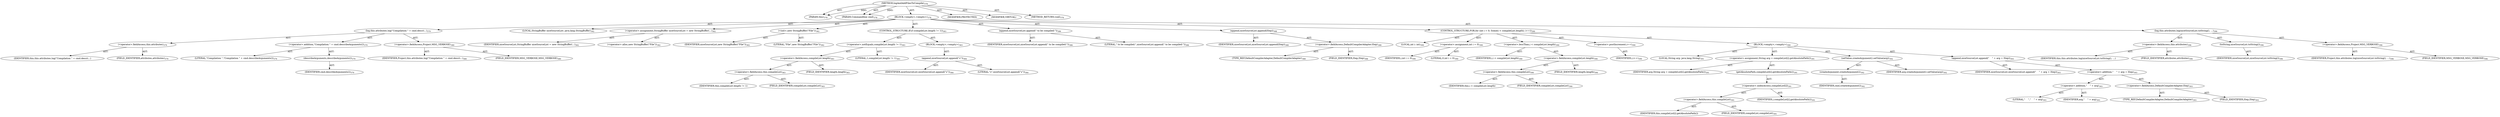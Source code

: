 digraph "logAndAddFilesToCompile" {  
"111669149706" [label = <(METHOD,logAndAddFilesToCompile)<SUB>378</SUB>> ]
"115964117011" [label = <(PARAM,this)<SUB>378</SUB>> ]
"115964117012" [label = <(PARAM,Commandline cmd)<SUB>378</SUB>> ]
"25769803826" [label = <(BLOCK,&lt;empty&gt;,&lt;empty&gt;)<SUB>378</SUB>> ]
"30064771338" [label = <(log,this.attributes.log(&quot;Compilation &quot; + cmd.descri...)<SUB>379</SUB>> ]
"30064771339" [label = <(&lt;operator&gt;.fieldAccess,this.attributes)<SUB>379</SUB>> ]
"68719476928" [label = <(IDENTIFIER,this,this.attributes.log(&quot;Compilation &quot; + cmd.descri...)> ]
"55834574919" [label = <(FIELD_IDENTIFIER,attributes,attributes)<SUB>379</SUB>> ]
"30064771340" [label = <(&lt;operator&gt;.addition,&quot;Compilation &quot; + cmd.describeArguments())<SUB>379</SUB>> ]
"90194313268" [label = <(LITERAL,&quot;Compilation &quot;,&quot;Compilation &quot; + cmd.describeArguments())<SUB>379</SUB>> ]
"30064771341" [label = <(describeArguments,describeArguments())<SUB>379</SUB>> ]
"68719476929" [label = <(IDENTIFIER,cmd,describeArguments())<SUB>379</SUB>> ]
"30064771342" [label = <(&lt;operator&gt;.fieldAccess,Project.MSG_VERBOSE)<SUB>380</SUB>> ]
"68719476930" [label = <(IDENTIFIER,Project,this.attributes.log(&quot;Compilation &quot; + cmd.descri...)<SUB>380</SUB>> ]
"55834574920" [label = <(FIELD_IDENTIFIER,MSG_VERBOSE,MSG_VERBOSE)<SUB>380</SUB>> ]
"94489280521" [label = <(LOCAL,StringBuffer niceSourceList: java.lang.StringBuffer)<SUB>382</SUB>> ]
"30064771343" [label = <(&lt;operator&gt;.assignment,StringBuffer niceSourceList = new StringBuffer(...)<SUB>382</SUB>> ]
"68719476931" [label = <(IDENTIFIER,niceSourceList,StringBuffer niceSourceList = new StringBuffer(...)<SUB>382</SUB>> ]
"30064771344" [label = <(&lt;operator&gt;.alloc,new StringBuffer(&quot;File&quot;))<SUB>382</SUB>> ]
"30064771345" [label = <(&lt;init&gt;,new StringBuffer(&quot;File&quot;))<SUB>382</SUB>> ]
"68719476932" [label = <(IDENTIFIER,niceSourceList,new StringBuffer(&quot;File&quot;))<SUB>382</SUB>> ]
"90194313269" [label = <(LITERAL,&quot;File&quot;,new StringBuffer(&quot;File&quot;))<SUB>382</SUB>> ]
"47244640296" [label = <(CONTROL_STRUCTURE,IF,if (compileList.length != 1))<SUB>383</SUB>> ]
"30064771346" [label = <(&lt;operator&gt;.notEquals,compileList.length != 1)<SUB>383</SUB>> ]
"30064771347" [label = <(&lt;operator&gt;.fieldAccess,compileList.length)<SUB>383</SUB>> ]
"30064771348" [label = <(&lt;operator&gt;.fieldAccess,this.compileList)<SUB>383</SUB>> ]
"68719476933" [label = <(IDENTIFIER,this,compileList.length != 1)> ]
"55834574921" [label = <(FIELD_IDENTIFIER,compileList,compileList)<SUB>383</SUB>> ]
"55834574922" [label = <(FIELD_IDENTIFIER,length,length)<SUB>383</SUB>> ]
"90194313270" [label = <(LITERAL,1,compileList.length != 1)<SUB>383</SUB>> ]
"25769803827" [label = <(BLOCK,&lt;empty&gt;,&lt;empty&gt;)<SUB>383</SUB>> ]
"30064771349" [label = <(append,niceSourceList.append(&quot;s&quot;))<SUB>384</SUB>> ]
"68719476934" [label = <(IDENTIFIER,niceSourceList,niceSourceList.append(&quot;s&quot;))<SUB>384</SUB>> ]
"90194313271" [label = <(LITERAL,&quot;s&quot;,niceSourceList.append(&quot;s&quot;))<SUB>384</SUB>> ]
"30064771350" [label = <(append,niceSourceList.append(&quot; to be compiled:&quot;))<SUB>386</SUB>> ]
"68719476935" [label = <(IDENTIFIER,niceSourceList,niceSourceList.append(&quot; to be compiled:&quot;))<SUB>386</SUB>> ]
"90194313272" [label = <(LITERAL,&quot; to be compiled:&quot;,niceSourceList.append(&quot; to be compiled:&quot;))<SUB>386</SUB>> ]
"30064771351" [label = <(append,niceSourceList.append(lSep))<SUB>388</SUB>> ]
"68719476936" [label = <(IDENTIFIER,niceSourceList,niceSourceList.append(lSep))<SUB>388</SUB>> ]
"30064771352" [label = <(&lt;operator&gt;.fieldAccess,DefaultCompilerAdapter.lSep)<SUB>388</SUB>> ]
"180388626432" [label = <(TYPE_REF,DefaultCompilerAdapter,DefaultCompilerAdapter)<SUB>388</SUB>> ]
"55834574923" [label = <(FIELD_IDENTIFIER,lSep,lSep)<SUB>388</SUB>> ]
"47244640297" [label = <(CONTROL_STRUCTURE,FOR,for (int i = 0; Some(i &lt; compileList.length); i++))<SUB>390</SUB>> ]
"94489280522" [label = <(LOCAL,int i: int)<SUB>390</SUB>> ]
"30064771353" [label = <(&lt;operator&gt;.assignment,int i = 0)<SUB>390</SUB>> ]
"68719476937" [label = <(IDENTIFIER,i,int i = 0)<SUB>390</SUB>> ]
"90194313273" [label = <(LITERAL,0,int i = 0)<SUB>390</SUB>> ]
"30064771354" [label = <(&lt;operator&gt;.lessThan,i &lt; compileList.length)<SUB>390</SUB>> ]
"68719476938" [label = <(IDENTIFIER,i,i &lt; compileList.length)<SUB>390</SUB>> ]
"30064771355" [label = <(&lt;operator&gt;.fieldAccess,compileList.length)<SUB>390</SUB>> ]
"30064771356" [label = <(&lt;operator&gt;.fieldAccess,this.compileList)<SUB>390</SUB>> ]
"68719476939" [label = <(IDENTIFIER,this,i &lt; compileList.length)> ]
"55834574924" [label = <(FIELD_IDENTIFIER,compileList,compileList)<SUB>390</SUB>> ]
"55834574925" [label = <(FIELD_IDENTIFIER,length,length)<SUB>390</SUB>> ]
"30064771357" [label = <(&lt;operator&gt;.postIncrement,i++)<SUB>390</SUB>> ]
"68719476940" [label = <(IDENTIFIER,i,i++)<SUB>390</SUB>> ]
"25769803828" [label = <(BLOCK,&lt;empty&gt;,&lt;empty&gt;)<SUB>390</SUB>> ]
"94489280523" [label = <(LOCAL,String arg: java.lang.String)<SUB>391</SUB>> ]
"30064771358" [label = <(&lt;operator&gt;.assignment,String arg = compileList[i].getAbsolutePath())<SUB>391</SUB>> ]
"68719476941" [label = <(IDENTIFIER,arg,String arg = compileList[i].getAbsolutePath())<SUB>391</SUB>> ]
"30064771359" [label = <(getAbsolutePath,compileList[i].getAbsolutePath())<SUB>391</SUB>> ]
"30064771360" [label = <(&lt;operator&gt;.indexAccess,compileList[i])<SUB>391</SUB>> ]
"30064771361" [label = <(&lt;operator&gt;.fieldAccess,this.compileList)<SUB>391</SUB>> ]
"68719476942" [label = <(IDENTIFIER,this,compileList[i].getAbsolutePath())> ]
"55834574926" [label = <(FIELD_IDENTIFIER,compileList,compileList)<SUB>391</SUB>> ]
"68719476943" [label = <(IDENTIFIER,i,compileList[i].getAbsolutePath())<SUB>391</SUB>> ]
"30064771362" [label = <(setValue,createArgument().setValue(arg))<SUB>392</SUB>> ]
"30064771363" [label = <(createArgument,createArgument())<SUB>392</SUB>> ]
"68719476944" [label = <(IDENTIFIER,cmd,createArgument())<SUB>392</SUB>> ]
"68719476945" [label = <(IDENTIFIER,arg,createArgument().setValue(arg))<SUB>392</SUB>> ]
"30064771364" [label = <(append,niceSourceList.append(&quot;    &quot; + arg + lSep))<SUB>393</SUB>> ]
"68719476946" [label = <(IDENTIFIER,niceSourceList,niceSourceList.append(&quot;    &quot; + arg + lSep))<SUB>393</SUB>> ]
"30064771365" [label = <(&lt;operator&gt;.addition,&quot;    &quot; + arg + lSep)<SUB>393</SUB>> ]
"30064771366" [label = <(&lt;operator&gt;.addition,&quot;    &quot; + arg)<SUB>393</SUB>> ]
"90194313274" [label = <(LITERAL,&quot;    &quot;,&quot;    &quot; + arg)<SUB>393</SUB>> ]
"68719476947" [label = <(IDENTIFIER,arg,&quot;    &quot; + arg)<SUB>393</SUB>> ]
"30064771367" [label = <(&lt;operator&gt;.fieldAccess,DefaultCompilerAdapter.lSep)<SUB>393</SUB>> ]
"180388626433" [label = <(TYPE_REF,DefaultCompilerAdapter,DefaultCompilerAdapter)<SUB>393</SUB>> ]
"55834574927" [label = <(FIELD_IDENTIFIER,lSep,lSep)<SUB>393</SUB>> ]
"30064771368" [label = <(log,this.attributes.log(niceSourceList.toString(), ...)<SUB>396</SUB>> ]
"30064771369" [label = <(&lt;operator&gt;.fieldAccess,this.attributes)<SUB>396</SUB>> ]
"68719476948" [label = <(IDENTIFIER,this,this.attributes.log(niceSourceList.toString(), ...)> ]
"55834574928" [label = <(FIELD_IDENTIFIER,attributes,attributes)<SUB>396</SUB>> ]
"30064771370" [label = <(toString,niceSourceList.toString())<SUB>396</SUB>> ]
"68719476949" [label = <(IDENTIFIER,niceSourceList,niceSourceList.toString())<SUB>396</SUB>> ]
"30064771371" [label = <(&lt;operator&gt;.fieldAccess,Project.MSG_VERBOSE)<SUB>396</SUB>> ]
"68719476950" [label = <(IDENTIFIER,Project,this.attributes.log(niceSourceList.toString(), ...)<SUB>396</SUB>> ]
"55834574929" [label = <(FIELD_IDENTIFIER,MSG_VERBOSE,MSG_VERBOSE)<SUB>396</SUB>> ]
"133143986220" [label = <(MODIFIER,PROTECTED)> ]
"133143986221" [label = <(MODIFIER,VIRTUAL)> ]
"128849018890" [label = <(METHOD_RETURN,void)<SUB>378</SUB>> ]
  "111669149706" -> "115964117011"  [ label = "AST: "] 
  "111669149706" -> "115964117012"  [ label = "AST: "] 
  "111669149706" -> "25769803826"  [ label = "AST: "] 
  "111669149706" -> "133143986220"  [ label = "AST: "] 
  "111669149706" -> "133143986221"  [ label = "AST: "] 
  "111669149706" -> "128849018890"  [ label = "AST: "] 
  "25769803826" -> "30064771338"  [ label = "AST: "] 
  "25769803826" -> "94489280521"  [ label = "AST: "] 
  "25769803826" -> "30064771343"  [ label = "AST: "] 
  "25769803826" -> "30064771345"  [ label = "AST: "] 
  "25769803826" -> "47244640296"  [ label = "AST: "] 
  "25769803826" -> "30064771350"  [ label = "AST: "] 
  "25769803826" -> "30064771351"  [ label = "AST: "] 
  "25769803826" -> "47244640297"  [ label = "AST: "] 
  "25769803826" -> "30064771368"  [ label = "AST: "] 
  "30064771338" -> "30064771339"  [ label = "AST: "] 
  "30064771338" -> "30064771340"  [ label = "AST: "] 
  "30064771338" -> "30064771342"  [ label = "AST: "] 
  "30064771339" -> "68719476928"  [ label = "AST: "] 
  "30064771339" -> "55834574919"  [ label = "AST: "] 
  "30064771340" -> "90194313268"  [ label = "AST: "] 
  "30064771340" -> "30064771341"  [ label = "AST: "] 
  "30064771341" -> "68719476929"  [ label = "AST: "] 
  "30064771342" -> "68719476930"  [ label = "AST: "] 
  "30064771342" -> "55834574920"  [ label = "AST: "] 
  "30064771343" -> "68719476931"  [ label = "AST: "] 
  "30064771343" -> "30064771344"  [ label = "AST: "] 
  "30064771345" -> "68719476932"  [ label = "AST: "] 
  "30064771345" -> "90194313269"  [ label = "AST: "] 
  "47244640296" -> "30064771346"  [ label = "AST: "] 
  "47244640296" -> "25769803827"  [ label = "AST: "] 
  "30064771346" -> "30064771347"  [ label = "AST: "] 
  "30064771346" -> "90194313270"  [ label = "AST: "] 
  "30064771347" -> "30064771348"  [ label = "AST: "] 
  "30064771347" -> "55834574922"  [ label = "AST: "] 
  "30064771348" -> "68719476933"  [ label = "AST: "] 
  "30064771348" -> "55834574921"  [ label = "AST: "] 
  "25769803827" -> "30064771349"  [ label = "AST: "] 
  "30064771349" -> "68719476934"  [ label = "AST: "] 
  "30064771349" -> "90194313271"  [ label = "AST: "] 
  "30064771350" -> "68719476935"  [ label = "AST: "] 
  "30064771350" -> "90194313272"  [ label = "AST: "] 
  "30064771351" -> "68719476936"  [ label = "AST: "] 
  "30064771351" -> "30064771352"  [ label = "AST: "] 
  "30064771352" -> "180388626432"  [ label = "AST: "] 
  "30064771352" -> "55834574923"  [ label = "AST: "] 
  "47244640297" -> "94489280522"  [ label = "AST: "] 
  "47244640297" -> "30064771353"  [ label = "AST: "] 
  "47244640297" -> "30064771354"  [ label = "AST: "] 
  "47244640297" -> "30064771357"  [ label = "AST: "] 
  "47244640297" -> "25769803828"  [ label = "AST: "] 
  "30064771353" -> "68719476937"  [ label = "AST: "] 
  "30064771353" -> "90194313273"  [ label = "AST: "] 
  "30064771354" -> "68719476938"  [ label = "AST: "] 
  "30064771354" -> "30064771355"  [ label = "AST: "] 
  "30064771355" -> "30064771356"  [ label = "AST: "] 
  "30064771355" -> "55834574925"  [ label = "AST: "] 
  "30064771356" -> "68719476939"  [ label = "AST: "] 
  "30064771356" -> "55834574924"  [ label = "AST: "] 
  "30064771357" -> "68719476940"  [ label = "AST: "] 
  "25769803828" -> "94489280523"  [ label = "AST: "] 
  "25769803828" -> "30064771358"  [ label = "AST: "] 
  "25769803828" -> "30064771362"  [ label = "AST: "] 
  "25769803828" -> "30064771364"  [ label = "AST: "] 
  "30064771358" -> "68719476941"  [ label = "AST: "] 
  "30064771358" -> "30064771359"  [ label = "AST: "] 
  "30064771359" -> "30064771360"  [ label = "AST: "] 
  "30064771360" -> "30064771361"  [ label = "AST: "] 
  "30064771360" -> "68719476943"  [ label = "AST: "] 
  "30064771361" -> "68719476942"  [ label = "AST: "] 
  "30064771361" -> "55834574926"  [ label = "AST: "] 
  "30064771362" -> "30064771363"  [ label = "AST: "] 
  "30064771362" -> "68719476945"  [ label = "AST: "] 
  "30064771363" -> "68719476944"  [ label = "AST: "] 
  "30064771364" -> "68719476946"  [ label = "AST: "] 
  "30064771364" -> "30064771365"  [ label = "AST: "] 
  "30064771365" -> "30064771366"  [ label = "AST: "] 
  "30064771365" -> "30064771367"  [ label = "AST: "] 
  "30064771366" -> "90194313274"  [ label = "AST: "] 
  "30064771366" -> "68719476947"  [ label = "AST: "] 
  "30064771367" -> "180388626433"  [ label = "AST: "] 
  "30064771367" -> "55834574927"  [ label = "AST: "] 
  "30064771368" -> "30064771369"  [ label = "AST: "] 
  "30064771368" -> "30064771370"  [ label = "AST: "] 
  "30064771368" -> "30064771371"  [ label = "AST: "] 
  "30064771369" -> "68719476948"  [ label = "AST: "] 
  "30064771369" -> "55834574928"  [ label = "AST: "] 
  "30064771370" -> "68719476949"  [ label = "AST: "] 
  "30064771371" -> "68719476950"  [ label = "AST: "] 
  "30064771371" -> "55834574929"  [ label = "AST: "] 
  "111669149706" -> "115964117011"  [ label = "DDG: "] 
  "111669149706" -> "115964117012"  [ label = "DDG: "] 
}
